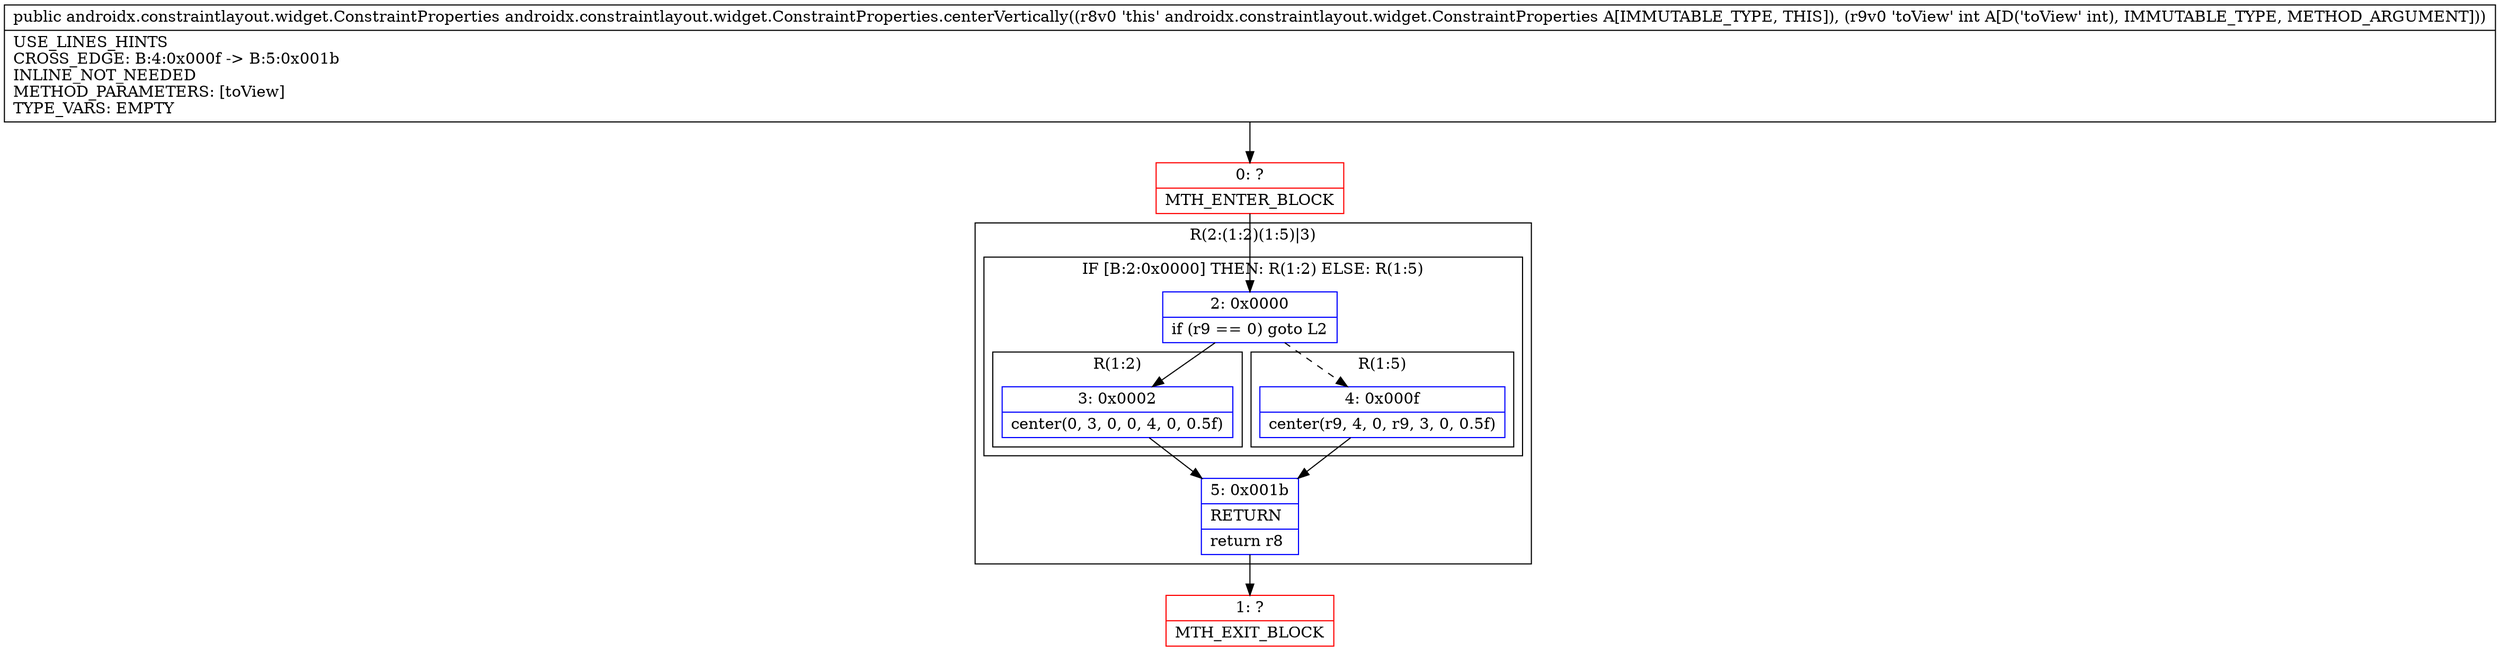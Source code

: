 digraph "CFG forandroidx.constraintlayout.widget.ConstraintProperties.centerVertically(I)Landroidx\/constraintlayout\/widget\/ConstraintProperties;" {
subgraph cluster_Region_1908599623 {
label = "R(2:(1:2)(1:5)|3)";
node [shape=record,color=blue];
subgraph cluster_IfRegion_1019810629 {
label = "IF [B:2:0x0000] THEN: R(1:2) ELSE: R(1:5)";
node [shape=record,color=blue];
Node_2 [shape=record,label="{2\:\ 0x0000|if (r9 == 0) goto L2\l}"];
subgraph cluster_Region_845638701 {
label = "R(1:2)";
node [shape=record,color=blue];
Node_3 [shape=record,label="{3\:\ 0x0002|center(0, 3, 0, 0, 4, 0, 0.5f)\l}"];
}
subgraph cluster_Region_1068774769 {
label = "R(1:5)";
node [shape=record,color=blue];
Node_4 [shape=record,label="{4\:\ 0x000f|center(r9, 4, 0, r9, 3, 0, 0.5f)\l}"];
}
}
Node_5 [shape=record,label="{5\:\ 0x001b|RETURN\l|return r8\l}"];
}
Node_0 [shape=record,color=red,label="{0\:\ ?|MTH_ENTER_BLOCK\l}"];
Node_1 [shape=record,color=red,label="{1\:\ ?|MTH_EXIT_BLOCK\l}"];
MethodNode[shape=record,label="{public androidx.constraintlayout.widget.ConstraintProperties androidx.constraintlayout.widget.ConstraintProperties.centerVertically((r8v0 'this' androidx.constraintlayout.widget.ConstraintProperties A[IMMUTABLE_TYPE, THIS]), (r9v0 'toView' int A[D('toView' int), IMMUTABLE_TYPE, METHOD_ARGUMENT]))  | USE_LINES_HINTS\lCROSS_EDGE: B:4:0x000f \-\> B:5:0x001b\lINLINE_NOT_NEEDED\lMETHOD_PARAMETERS: [toView]\lTYPE_VARS: EMPTY\l}"];
MethodNode -> Node_0;Node_2 -> Node_3;
Node_2 -> Node_4[style=dashed];
Node_3 -> Node_5;
Node_4 -> Node_5;
Node_5 -> Node_1;
Node_0 -> Node_2;
}

